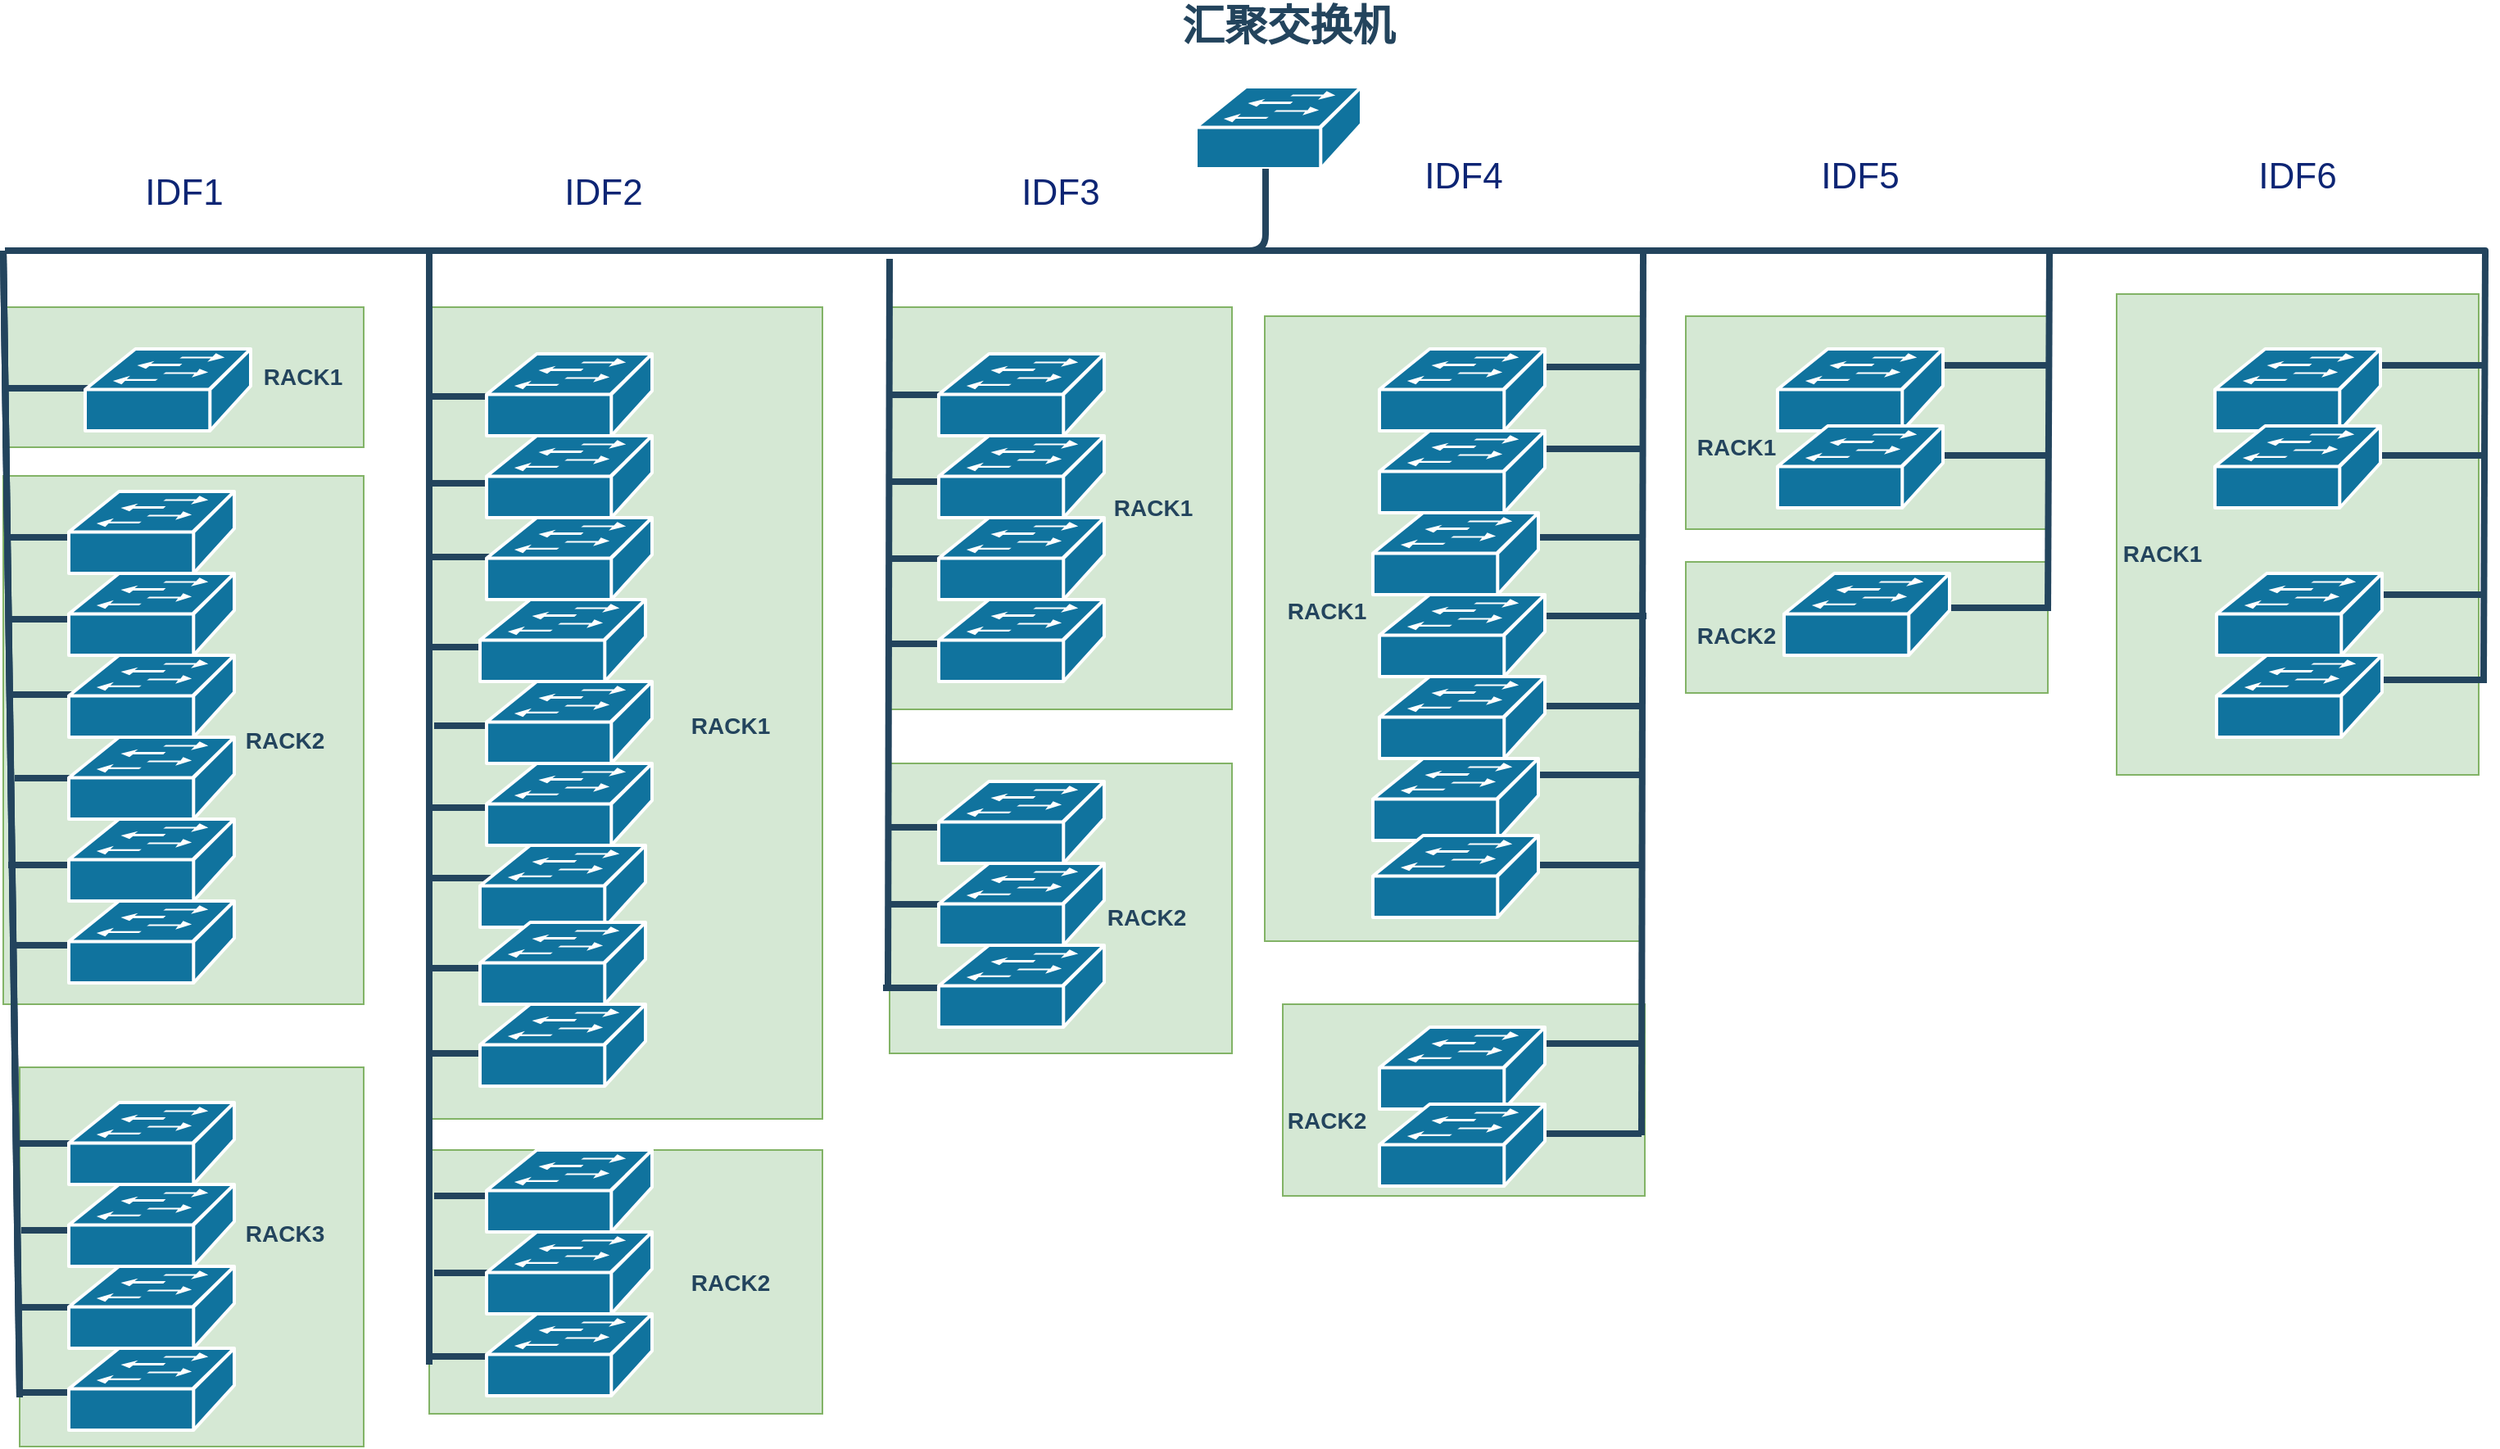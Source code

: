 <mxfile version="13.10.0" type="github">
  <diagram id="6a731a19-8d31-9384-78a2-239565b7b9f0" name="Page-1">
    <mxGraphModel dx="1038" dy="548" grid="1" gridSize="10" guides="1" tooltips="1" connect="1" arrows="1" fold="1" page="1" pageScale="1" pageWidth="827" pageHeight="1169" background="#ffffff" math="0" shadow="0">
      <root>
        <mxCell id="0" />
        <mxCell id="1" parent="0" />
        <mxCell id="M2FqS30lnjKGFiDD58Ys-2403" value="" style="text;html=1;strokeColor=#82b366;fillColor=#d5e8d4;align=center;verticalAlign=middle;whiteSpace=wrap;overflow=hidden;" parent="1" vertex="1">
          <mxGeometry x="1350" y="213.5" width="221" height="293.5" as="geometry" />
        </mxCell>
        <mxCell id="M2FqS30lnjKGFiDD58Ys-2402" value="" style="text;html=1;strokeColor=#82b366;fillColor=#d5e8d4;align=center;verticalAlign=middle;whiteSpace=wrap;overflow=hidden;" parent="1" vertex="1">
          <mxGeometry x="1087" y="377" width="221" height="80" as="geometry" />
        </mxCell>
        <mxCell id="M2FqS30lnjKGFiDD58Ys-2399" value="" style="text;html=1;strokeColor=#82b366;fillColor=#d5e8d4;align=center;verticalAlign=middle;whiteSpace=wrap;overflow=hidden;" parent="1" vertex="1">
          <mxGeometry x="1087" y="227" width="221" height="130" as="geometry" />
        </mxCell>
        <mxCell id="M2FqS30lnjKGFiDD58Ys-2398" value="" style="text;html=1;strokeColor=#82b366;fillColor=#d5e8d4;align=center;verticalAlign=middle;whiteSpace=wrap;overflow=hidden;" parent="1" vertex="1">
          <mxGeometry x="841" y="647" width="221" height="117" as="geometry" />
        </mxCell>
        <mxCell id="M2FqS30lnjKGFiDD58Ys-2394" value="" style="text;html=1;strokeColor=#82b366;fillColor=#d5e8d4;align=center;verticalAlign=middle;whiteSpace=wrap;overflow=hidden;" parent="1" vertex="1">
          <mxGeometry x="830" y="227" width="231" height="381.5" as="geometry" />
        </mxCell>
        <mxCell id="M2FqS30lnjKGFiDD58Ys-2393" value="" style="text;html=1;strokeColor=#82b366;fillColor=#d5e8d4;align=center;verticalAlign=middle;whiteSpace=wrap;overflow=hidden;" parent="1" vertex="1">
          <mxGeometry x="601" y="500" width="209" height="177" as="geometry" />
        </mxCell>
        <mxCell id="M2FqS30lnjKGFiDD58Ys-2392" value="" style="text;html=1;strokeColor=#82b366;fillColor=#d5e8d4;align=center;verticalAlign=middle;whiteSpace=wrap;overflow=hidden;" parent="1" vertex="1">
          <mxGeometry x="601" y="221.5" width="209" height="245.5" as="geometry" />
        </mxCell>
        <mxCell id="M2FqS30lnjKGFiDD58Ys-2391" value="" style="text;html=1;strokeColor=#82b366;fillColor=#d5e8d4;align=center;verticalAlign=middle;whiteSpace=wrap;overflow=hidden;" parent="1" vertex="1">
          <mxGeometry x="320" y="736" width="240" height="161" as="geometry" />
        </mxCell>
        <mxCell id="M2FqS30lnjKGFiDD58Ys-2390" value="" style="text;html=1;strokeColor=#82b366;fillColor=#d5e8d4;align=center;verticalAlign=middle;whiteSpace=wrap;overflow=hidden;" parent="1" vertex="1">
          <mxGeometry x="320" y="221.5" width="240" height="495.5" as="geometry" />
        </mxCell>
        <mxCell id="M2FqS30lnjKGFiDD58Ys-2387" value="" style="text;html=1;strokeColor=#82b366;fillColor=#d5e8d4;align=center;verticalAlign=middle;whiteSpace=wrap;overflow=hidden;" parent="1" vertex="1">
          <mxGeometry x="70" y="685.5" width="210" height="231.5" as="geometry" />
        </mxCell>
        <mxCell id="M2FqS30lnjKGFiDD58Ys-2386" value="" style="text;html=1;strokeColor=#82b366;fillColor=#d5e8d4;align=center;verticalAlign=middle;whiteSpace=wrap;overflow=hidden;" parent="1" vertex="1">
          <mxGeometry x="60" y="221.5" width="220" height="85.5" as="geometry" />
        </mxCell>
        <mxCell id="M2FqS30lnjKGFiDD58Ys-2381" value="" style="text;html=1;strokeColor=#82b366;fillColor=#d5e8d4;align=center;verticalAlign=middle;whiteSpace=wrap;overflow=hidden;" parent="1" vertex="1">
          <mxGeometry x="60" y="324.5" width="220" height="322.5" as="geometry" />
        </mxCell>
        <mxCell id="2107" value="" style="shape=mxgraph.cisco.switches.workgroup_switch;html=1;dashed=0;fillColor=#10739E;strokeColor=#ffffff;strokeWidth=2;verticalLabelPosition=bottom;verticalAlign=top;fontFamily=Helvetica;fontSize=36;fontColor=#FFB366" parent="1" vertex="1">
          <mxGeometry x="788" y="87" width="101" height="50" as="geometry" />
        </mxCell>
        <mxCell id="2163" value="" style="edgeStyle=elbowEdgeStyle;elbow=horizontal;endArrow=none;html=1;strokeColor=#23445D;endFill=0;strokeWidth=4;rounded=1" parent="1" source="2107" edge="1">
          <mxGeometry width="100" height="100" relative="1" as="geometry">
            <mxPoint x="585.5" y="220" as="sourcePoint" />
            <mxPoint x="61" y="187" as="targetPoint" />
            <Array as="points">
              <mxPoint x="830.5" y="187" />
              <mxPoint x="480.5" y="112" />
            </Array>
          </mxGeometry>
        </mxCell>
        <mxCell id="2188" style="rounded=1;html=1;strokeColor=#23445D;endArrow=none;endFill=0;strokeWidth=4" parent="1" edge="1">
          <mxGeometry relative="1" as="geometry">
            <mxPoint x="70" y="887" as="sourcePoint" />
            <mxPoint x="60" y="187" as="targetPoint" />
          </mxGeometry>
        </mxCell>
        <mxCell id="2227" value="&lt;font color=&quot;#23445d&quot; style=&quot;font-size: 26px&quot;&gt;汇聚交换机&lt;/font&gt;" style="rounded=1;whiteSpace=wrap;html=1;strokeColor=none;fillColor=none;fontSize=14;fontColor=#742B21;align=center;fontStyle=1" parent="1" vertex="1">
          <mxGeometry x="773" y="40" width="143" height="19" as="geometry" />
        </mxCell>
        <mxCell id="2230" value="RACK1" style="rounded=1;whiteSpace=wrap;html=1;strokeColor=none;fillColor=none;fontSize=14;fontColor=#23445D;align=center;fontStyle=1" parent="1" vertex="1">
          <mxGeometry x="195" y="254.75" width="96" height="19" as="geometry" />
        </mxCell>
        <mxCell id="2257" style="edgeStyle=orthogonalEdgeStyle;curved=1;rounded=0;jumpStyle=none;html=1;exitX=0.75;exitY=0;entryX=0.75;entryY=0;shadow=0;labelBackgroundColor=#ffffff;startArrow=none;startFill=0;endArrow=none;endFill=0;endSize=10;jettySize=auto;orthogonalLoop=1;strokeColor=#23445D;strokeWidth=2;fillColor=#F08705;fontFamily=Helvetica;fontSize=25;fontColor=#23445D;align=left;" parent="1" edge="1">
          <mxGeometry relative="1" as="geometry">
            <mxPoint x="960.25" y="351" as="sourcePoint" />
            <mxPoint x="960.25" y="351" as="targetPoint" />
          </mxGeometry>
        </mxCell>
        <mxCell id="M2FqS30lnjKGFiDD58Ys-2263" value="" style="edgeStyle=elbowEdgeStyle;elbow=horizontal;endArrow=none;html=1;strokeColor=#23445D;endFill=0;strokeWidth=4;rounded=1" parent="1" edge="1">
          <mxGeometry width="100" height="100" relative="1" as="geometry">
            <mxPoint x="1250.5" y="187" as="sourcePoint" />
            <mxPoint x="820.5" y="187" as="targetPoint" />
            <Array as="points">
              <mxPoint x="1580" y="187" />
              <mxPoint x="910.5" y="112" />
            </Array>
          </mxGeometry>
        </mxCell>
        <mxCell id="M2FqS30lnjKGFiDD58Ys-2264" style="rounded=1;html=1;strokeColor=#23445D;endArrow=none;endFill=0;strokeWidth=4" parent="1" edge="1">
          <mxGeometry relative="1" as="geometry">
            <mxPoint x="320" y="867" as="sourcePoint" />
            <mxPoint x="320" y="187" as="targetPoint" />
          </mxGeometry>
        </mxCell>
        <mxCell id="M2FqS30lnjKGFiDD58Ys-2265" style="rounded=1;html=1;strokeColor=#23445D;endArrow=none;endFill=0;strokeWidth=4" parent="1" edge="1">
          <mxGeometry relative="1" as="geometry">
            <mxPoint x="600" y="637" as="sourcePoint" />
            <mxPoint x="601" y="192" as="targetPoint" />
          </mxGeometry>
        </mxCell>
        <mxCell id="M2FqS30lnjKGFiDD58Ys-2266" style="rounded=1;html=1;strokeColor=#23445D;endArrow=none;endFill=0;strokeWidth=4" parent="1" edge="1">
          <mxGeometry relative="1" as="geometry">
            <mxPoint x="1574" y="447" as="sourcePoint" />
            <mxPoint x="1575" y="187" as="targetPoint" />
          </mxGeometry>
        </mxCell>
        <mxCell id="M2FqS30lnjKGFiDD58Ys-2267" style="rounded=1;html=1;strokeColor=#23445D;endArrow=none;endFill=0;strokeWidth=4" parent="1" edge="1">
          <mxGeometry relative="1" as="geometry">
            <mxPoint x="1308" y="407" as="sourcePoint" />
            <mxPoint x="1309" y="187" as="targetPoint" />
          </mxGeometry>
        </mxCell>
        <mxCell id="M2FqS30lnjKGFiDD58Ys-2268" style="rounded=1;html=1;strokeColor=#23445D;endArrow=none;endFill=0;strokeWidth=4" parent="1" edge="1">
          <mxGeometry relative="1" as="geometry">
            <mxPoint x="1060" y="727" as="sourcePoint" />
            <mxPoint x="1061" y="187" as="targetPoint" />
          </mxGeometry>
        </mxCell>
        <mxCell id="M2FqS30lnjKGFiDD58Ys-2280" style="rounded=1;html=1;strokeColor=#23445D;endArrow=none;endFill=0;strokeWidth=4" parent="1" edge="1">
          <mxGeometry relative="1" as="geometry">
            <mxPoint x="60" y="271" as="sourcePoint" />
            <mxPoint x="129" y="271" as="targetPoint" />
          </mxGeometry>
        </mxCell>
        <mxCell id="M2FqS30lnjKGFiDD58Ys-2283" style="rounded=1;html=1;strokeColor=#23445D;endArrow=none;endFill=0;strokeWidth=4" parent="1" edge="1">
          <mxGeometry relative="1" as="geometry">
            <mxPoint x="64" y="362" as="sourcePoint" />
            <mxPoint x="133" y="362" as="targetPoint" />
          </mxGeometry>
        </mxCell>
        <mxCell id="M2FqS30lnjKGFiDD58Ys-2270" value="" style="shape=mxgraph.cisco.switches.workgroup_switch;html=1;dashed=0;fillColor=#10739E;strokeColor=#ffffff;strokeWidth=2;verticalLabelPosition=bottom;verticalAlign=top;fontFamily=Helvetica;fontSize=36;fontColor=#FFB366" parent="1" vertex="1">
          <mxGeometry x="100" y="334" width="101" height="50" as="geometry" />
        </mxCell>
        <mxCell id="2115" value="" style="shape=mxgraph.cisco.switches.workgroup_switch;html=1;dashed=0;fillColor=#10739E;strokeColor=#ffffff;strokeWidth=2;verticalLabelPosition=bottom;verticalAlign=top;fontFamily=Helvetica;fontSize=36;fontColor=#FFB366" parent="1" vertex="1">
          <mxGeometry x="110" y="247" width="101" height="50" as="geometry" />
        </mxCell>
        <mxCell id="M2FqS30lnjKGFiDD58Ys-2284" style="rounded=1;html=1;strokeColor=#23445D;endArrow=none;endFill=0;strokeWidth=4" parent="1" edge="1">
          <mxGeometry relative="1" as="geometry">
            <mxPoint x="63" y="412" as="sourcePoint" />
            <mxPoint x="132" y="412" as="targetPoint" />
          </mxGeometry>
        </mxCell>
        <mxCell id="M2FqS30lnjKGFiDD58Ys-2285" style="rounded=1;html=1;strokeColor=#23445D;endArrow=none;endFill=0;strokeWidth=4" parent="1" edge="1">
          <mxGeometry relative="1" as="geometry">
            <mxPoint x="66" y="458" as="sourcePoint" />
            <mxPoint x="135" y="458" as="targetPoint" />
          </mxGeometry>
        </mxCell>
        <mxCell id="M2FqS30lnjKGFiDD58Ys-2286" style="rounded=1;html=1;strokeColor=#23445D;endArrow=none;endFill=0;strokeWidth=4" parent="1" edge="1">
          <mxGeometry relative="1" as="geometry">
            <mxPoint x="67" y="509" as="sourcePoint" />
            <mxPoint x="136" y="509" as="targetPoint" />
          </mxGeometry>
        </mxCell>
        <mxCell id="M2FqS30lnjKGFiDD58Ys-2287" style="rounded=1;html=1;strokeColor=#23445D;endArrow=none;endFill=0;strokeWidth=4" parent="1" edge="1">
          <mxGeometry relative="1" as="geometry">
            <mxPoint x="63" y="562" as="sourcePoint" />
            <mxPoint x="132" y="562" as="targetPoint" />
          </mxGeometry>
        </mxCell>
        <mxCell id="M2FqS30lnjKGFiDD58Ys-2288" style="rounded=1;html=1;strokeColor=#23445D;endArrow=none;endFill=0;strokeWidth=4" parent="1" edge="1">
          <mxGeometry relative="1" as="geometry">
            <mxPoint x="65" y="611" as="sourcePoint" />
            <mxPoint x="134" y="611" as="targetPoint" />
          </mxGeometry>
        </mxCell>
        <mxCell id="M2FqS30lnjKGFiDD58Ys-2289" style="rounded=1;html=1;strokeColor=#23445D;endArrow=none;endFill=0;strokeWidth=4" parent="1" edge="1">
          <mxGeometry relative="1" as="geometry">
            <mxPoint x="70" y="732" as="sourcePoint" />
            <mxPoint x="139" y="732" as="targetPoint" />
          </mxGeometry>
        </mxCell>
        <mxCell id="M2FqS30lnjKGFiDD58Ys-2290" style="rounded=1;html=1;strokeColor=#23445D;endArrow=none;endFill=0;strokeWidth=4" parent="1" edge="1">
          <mxGeometry relative="1" as="geometry">
            <mxPoint x="71" y="785" as="sourcePoint" />
            <mxPoint x="140" y="785" as="targetPoint" />
          </mxGeometry>
        </mxCell>
        <mxCell id="M2FqS30lnjKGFiDD58Ys-2291" style="rounded=1;html=1;strokeColor=#23445D;endArrow=none;endFill=0;strokeWidth=4" parent="1" edge="1">
          <mxGeometry relative="1" as="geometry">
            <mxPoint x="69" y="832" as="sourcePoint" />
            <mxPoint x="138" y="832" as="targetPoint" />
          </mxGeometry>
        </mxCell>
        <mxCell id="M2FqS30lnjKGFiDD58Ys-2292" style="rounded=1;html=1;strokeColor=#23445D;endArrow=none;endFill=0;strokeWidth=4" parent="1" edge="1">
          <mxGeometry relative="1" as="geometry">
            <mxPoint x="71" y="884" as="sourcePoint" />
            <mxPoint x="140" y="884" as="targetPoint" />
          </mxGeometry>
        </mxCell>
        <mxCell id="M2FqS30lnjKGFiDD58Ys-2275" value="" style="shape=mxgraph.cisco.switches.workgroup_switch;html=1;dashed=0;fillColor=#10739E;strokeColor=#ffffff;strokeWidth=2;verticalLabelPosition=bottom;verticalAlign=top;fontFamily=Helvetica;fontSize=36;fontColor=#FFB366" parent="1" vertex="1">
          <mxGeometry x="100" y="707" width="101" height="50" as="geometry" />
        </mxCell>
        <mxCell id="M2FqS30lnjKGFiDD58Ys-2276" value="" style="shape=mxgraph.cisco.switches.workgroup_switch;html=1;dashed=0;fillColor=#10739E;strokeColor=#ffffff;strokeWidth=2;verticalLabelPosition=bottom;verticalAlign=top;fontFamily=Helvetica;fontSize=36;fontColor=#FFB366" parent="1" vertex="1">
          <mxGeometry x="100" y="757" width="101" height="50" as="geometry" />
        </mxCell>
        <mxCell id="M2FqS30lnjKGFiDD58Ys-2277" value="" style="shape=mxgraph.cisco.switches.workgroup_switch;html=1;dashed=0;fillColor=#10739E;strokeColor=#ffffff;strokeWidth=2;verticalLabelPosition=bottom;verticalAlign=top;fontFamily=Helvetica;fontSize=36;fontColor=#FFB366" parent="1" vertex="1">
          <mxGeometry x="100" y="807" width="101" height="50" as="geometry" />
        </mxCell>
        <mxCell id="M2FqS30lnjKGFiDD58Ys-2278" value="" style="shape=mxgraph.cisco.switches.workgroup_switch;html=1;dashed=0;fillColor=#10739E;strokeColor=#ffffff;strokeWidth=2;verticalLabelPosition=bottom;verticalAlign=top;fontFamily=Helvetica;fontSize=36;fontColor=#FFB366" parent="1" vertex="1">
          <mxGeometry x="100" y="857" width="101" height="50" as="geometry" />
        </mxCell>
        <mxCell id="M2FqS30lnjKGFiDD58Ys-2274" value="" style="shape=mxgraph.cisco.switches.workgroup_switch;html=1;dashed=0;fillColor=#10739E;strokeColor=#ffffff;strokeWidth=2;verticalLabelPosition=bottom;verticalAlign=top;fontFamily=Helvetica;fontSize=36;fontColor=#FFB366" parent="1" vertex="1">
          <mxGeometry x="100" y="584" width="101" height="50" as="geometry" />
        </mxCell>
        <mxCell id="M2FqS30lnjKGFiDD58Ys-2273" value="" style="shape=mxgraph.cisco.switches.workgroup_switch;html=1;dashed=0;fillColor=#10739E;strokeColor=#ffffff;strokeWidth=2;verticalLabelPosition=bottom;verticalAlign=top;fontFamily=Helvetica;fontSize=36;fontColor=#FFB366" parent="1" vertex="1">
          <mxGeometry x="100" y="534" width="101" height="50" as="geometry" />
        </mxCell>
        <mxCell id="2114" value="" style="shape=mxgraph.cisco.switches.workgroup_switch;html=1;dashed=0;fillColor=#10739E;strokeColor=#ffffff;strokeWidth=2;verticalLabelPosition=bottom;verticalAlign=top;fontFamily=Helvetica;fontSize=36;fontColor=#FFB366" parent="1" vertex="1">
          <mxGeometry x="100" y="484" width="101" height="50" as="geometry" />
        </mxCell>
        <mxCell id="2116" value="" style="shape=mxgraph.cisco.switches.workgroup_switch;html=1;dashed=0;fillColor=#10739E;strokeColor=#ffffff;strokeWidth=2;verticalLabelPosition=bottom;verticalAlign=top;fontFamily=Helvetica;fontSize=36;fontColor=#FFB366" parent="1" vertex="1">
          <mxGeometry x="100" y="434" width="101" height="50" as="geometry" />
        </mxCell>
        <mxCell id="M2FqS30lnjKGFiDD58Ys-2271" value="" style="shape=mxgraph.cisco.switches.workgroup_switch;html=1;dashed=0;fillColor=#10739E;strokeColor=#ffffff;strokeWidth=2;verticalLabelPosition=bottom;verticalAlign=top;fontFamily=Helvetica;fontSize=36;fontColor=#FFB366" parent="1" vertex="1">
          <mxGeometry x="100" y="384" width="101" height="50" as="geometry" />
        </mxCell>
        <mxCell id="M2FqS30lnjKGFiDD58Ys-2300" style="rounded=1;html=1;strokeColor=#23445D;endArrow=none;endFill=0;strokeWidth=4" parent="1" edge="1">
          <mxGeometry relative="1" as="geometry">
            <mxPoint x="321" y="374" as="sourcePoint" />
            <mxPoint x="390" y="374" as="targetPoint" />
          </mxGeometry>
        </mxCell>
        <mxCell id="M2FqS30lnjKGFiDD58Ys-2301" style="rounded=1;html=1;strokeColor=#23445D;endArrow=none;endFill=0;strokeWidth=4" parent="1" edge="1">
          <mxGeometry relative="1" as="geometry">
            <mxPoint x="321" y="429" as="sourcePoint" />
            <mxPoint x="390" y="429" as="targetPoint" />
          </mxGeometry>
        </mxCell>
        <mxCell id="M2FqS30lnjKGFiDD58Ys-2302" style="rounded=1;html=1;strokeColor=#23445D;endArrow=none;endFill=0;strokeWidth=4" parent="1" edge="1">
          <mxGeometry relative="1" as="geometry">
            <mxPoint x="320" y="527" as="sourcePoint" />
            <mxPoint x="389" y="527" as="targetPoint" />
          </mxGeometry>
        </mxCell>
        <mxCell id="M2FqS30lnjKGFiDD58Ys-2303" value="" style="shape=mxgraph.cisco.switches.workgroup_switch;html=1;dashed=0;fillColor=#10739E;strokeColor=#ffffff;strokeWidth=2;verticalLabelPosition=bottom;verticalAlign=top;fontFamily=Helvetica;fontSize=36;fontColor=#FFB366" parent="1" vertex="1">
          <mxGeometry x="355" y="500" width="101" height="50" as="geometry" />
        </mxCell>
        <mxCell id="M2FqS30lnjKGFiDD58Ys-2310" style="rounded=1;html=1;strokeColor=#23445D;endArrow=none;endFill=0;strokeWidth=4" parent="1" edge="1">
          <mxGeometry relative="1" as="geometry">
            <mxPoint x="322" y="329" as="sourcePoint" />
            <mxPoint x="391" y="329" as="targetPoint" />
          </mxGeometry>
        </mxCell>
        <mxCell id="M2FqS30lnjKGFiDD58Ys-2311" style="rounded=1;html=1;strokeColor=#23445D;endArrow=none;endFill=0;strokeWidth=4" parent="1" edge="1">
          <mxGeometry relative="1" as="geometry">
            <mxPoint x="320" y="276" as="sourcePoint" />
            <mxPoint x="389" y="276" as="targetPoint" />
          </mxGeometry>
        </mxCell>
        <mxCell id="M2FqS30lnjKGFiDD58Ys-2312" style="rounded=1;html=1;strokeColor=#23445D;endArrow=none;endFill=0;strokeWidth=4" parent="1" edge="1">
          <mxGeometry relative="1" as="geometry">
            <mxPoint x="323" y="477" as="sourcePoint" />
            <mxPoint x="392" y="477" as="targetPoint" />
          </mxGeometry>
        </mxCell>
        <mxCell id="M2FqS30lnjKGFiDD58Ys-2313" style="rounded=1;html=1;strokeColor=#23445D;endArrow=none;endFill=0;strokeWidth=4" parent="1" edge="1">
          <mxGeometry relative="1" as="geometry">
            <mxPoint x="319" y="570" as="sourcePoint" />
            <mxPoint x="388" y="570" as="targetPoint" />
          </mxGeometry>
        </mxCell>
        <mxCell id="M2FqS30lnjKGFiDD58Ys-2317" style="rounded=1;html=1;strokeColor=#23445D;endArrow=none;endFill=0;strokeWidth=4" parent="1" edge="1">
          <mxGeometry relative="1" as="geometry">
            <mxPoint x="322" y="625" as="sourcePoint" />
            <mxPoint x="391" y="625" as="targetPoint" />
          </mxGeometry>
        </mxCell>
        <mxCell id="M2FqS30lnjKGFiDD58Ys-2318" style="rounded=1;html=1;strokeColor=#23445D;endArrow=none;endFill=0;strokeWidth=4" parent="1" edge="1">
          <mxGeometry relative="1" as="geometry">
            <mxPoint x="322" y="677" as="sourcePoint" />
            <mxPoint x="391" y="677" as="targetPoint" />
          </mxGeometry>
        </mxCell>
        <mxCell id="M2FqS30lnjKGFiDD58Ys-2316" value="" style="shape=mxgraph.cisco.switches.workgroup_switch;html=1;dashed=0;fillColor=#10739E;strokeColor=#ffffff;strokeWidth=2;verticalLabelPosition=bottom;verticalAlign=top;fontFamily=Helvetica;fontSize=36;fontColor=#FFB366" parent="1" vertex="1">
          <mxGeometry x="351" y="647" width="101" height="50" as="geometry" />
        </mxCell>
        <mxCell id="M2FqS30lnjKGFiDD58Ys-2314" value="" style="shape=mxgraph.cisco.switches.workgroup_switch;html=1;dashed=0;fillColor=#10739E;strokeColor=#ffffff;strokeWidth=2;verticalLabelPosition=bottom;verticalAlign=top;fontFamily=Helvetica;fontSize=36;fontColor=#FFB366" parent="1" vertex="1">
          <mxGeometry x="351" y="550" width="101" height="50" as="geometry" />
        </mxCell>
        <mxCell id="M2FqS30lnjKGFiDD58Ys-2315" value="" style="shape=mxgraph.cisco.switches.workgroup_switch;html=1;dashed=0;fillColor=#10739E;strokeColor=#ffffff;strokeWidth=2;verticalLabelPosition=bottom;verticalAlign=top;fontFamily=Helvetica;fontSize=36;fontColor=#FFB366;fontStyle=1" parent="1" vertex="1">
          <mxGeometry x="351" y="597" width="101" height="50" as="geometry" />
        </mxCell>
        <mxCell id="M2FqS30lnjKGFiDD58Ys-2304" value="" style="shape=mxgraph.cisco.switches.workgroup_switch;html=1;dashed=0;fillColor=#10739E;strokeColor=#ffffff;strokeWidth=2;verticalLabelPosition=bottom;verticalAlign=top;fontFamily=Helvetica;fontSize=36;fontColor=#FFB366" parent="1" vertex="1">
          <mxGeometry x="355" y="450" width="101" height="50" as="geometry" />
        </mxCell>
        <mxCell id="M2FqS30lnjKGFiDD58Ys-2305" value="" style="shape=mxgraph.cisco.switches.workgroup_switch;html=1;dashed=0;fillColor=#10739E;strokeColor=#ffffff;strokeWidth=2;verticalLabelPosition=bottom;verticalAlign=top;fontFamily=Helvetica;fontSize=36;fontColor=#FFB366" parent="1" vertex="1">
          <mxGeometry x="351" y="400" width="101" height="50" as="geometry" />
        </mxCell>
        <mxCell id="M2FqS30lnjKGFiDD58Ys-2307" value="" style="shape=mxgraph.cisco.switches.workgroup_switch;html=1;dashed=0;fillColor=#10739E;strokeColor=#ffffff;strokeWidth=2;verticalLabelPosition=bottom;verticalAlign=top;fontFamily=Helvetica;fontSize=36;fontColor=#FFB366" parent="1" vertex="1">
          <mxGeometry x="355" y="300" width="101" height="50" as="geometry" />
        </mxCell>
        <mxCell id="M2FqS30lnjKGFiDD58Ys-2306" value="" style="shape=mxgraph.cisco.switches.workgroup_switch;html=1;dashed=0;fillColor=#10739E;strokeColor=#ffffff;strokeWidth=2;verticalLabelPosition=bottom;verticalAlign=top;fontFamily=Helvetica;fontSize=36;fontColor=#FFB366" parent="1" vertex="1">
          <mxGeometry x="355" y="350" width="101" height="50" as="geometry" />
        </mxCell>
        <mxCell id="M2FqS30lnjKGFiDD58Ys-2299" value="" style="shape=mxgraph.cisco.switches.workgroup_switch;html=1;dashed=0;fillColor=#10739E;strokeColor=#ffffff;strokeWidth=2;verticalLabelPosition=bottom;verticalAlign=top;fontFamily=Helvetica;fontSize=36;fontColor=#FFB366" parent="1" vertex="1">
          <mxGeometry x="355" y="250" width="101" height="50" as="geometry" />
        </mxCell>
        <mxCell id="M2FqS30lnjKGFiDD58Ys-2319" style="rounded=1;html=1;strokeColor=#23445D;endArrow=none;endFill=0;strokeWidth=4" parent="1" edge="1">
          <mxGeometry relative="1" as="geometry">
            <mxPoint x="323" y="764" as="sourcePoint" />
            <mxPoint x="392" y="764" as="targetPoint" />
          </mxGeometry>
        </mxCell>
        <mxCell id="M2FqS30lnjKGFiDD58Ys-2320" style="rounded=1;html=1;strokeColor=#23445D;endArrow=none;endFill=0;strokeWidth=4" parent="1" edge="1">
          <mxGeometry relative="1" as="geometry">
            <mxPoint x="323" y="811" as="sourcePoint" />
            <mxPoint x="392" y="811" as="targetPoint" />
          </mxGeometry>
        </mxCell>
        <mxCell id="M2FqS30lnjKGFiDD58Ys-2321" style="rounded=1;html=1;strokeColor=#23445D;endArrow=none;endFill=0;strokeWidth=4" parent="1" edge="1">
          <mxGeometry relative="1" as="geometry">
            <mxPoint x="321" y="862" as="sourcePoint" />
            <mxPoint x="390" y="862" as="targetPoint" />
          </mxGeometry>
        </mxCell>
        <mxCell id="M2FqS30lnjKGFiDD58Ys-2322" value="" style="shape=mxgraph.cisco.switches.workgroup_switch;html=1;dashed=0;fillColor=#10739E;strokeColor=#ffffff;strokeWidth=2;verticalLabelPosition=bottom;verticalAlign=top;fontFamily=Helvetica;fontSize=36;fontColor=#FFB366" parent="1" vertex="1">
          <mxGeometry x="355" y="736" width="101" height="50" as="geometry" />
        </mxCell>
        <mxCell id="M2FqS30lnjKGFiDD58Ys-2323" value="" style="shape=mxgraph.cisco.switches.workgroup_switch;html=1;dashed=0;fillColor=#10739E;strokeColor=#ffffff;strokeWidth=2;verticalLabelPosition=bottom;verticalAlign=top;fontFamily=Helvetica;fontSize=36;fontColor=#FFB366" parent="1" vertex="1">
          <mxGeometry x="355" y="786" width="101" height="50" as="geometry" />
        </mxCell>
        <mxCell id="M2FqS30lnjKGFiDD58Ys-2324" value="" style="shape=mxgraph.cisco.switches.workgroup_switch;html=1;dashed=0;fillColor=#10739E;strokeColor=#ffffff;strokeWidth=2;verticalLabelPosition=bottom;verticalAlign=top;fontFamily=Helvetica;fontSize=36;fontColor=#FFB366" parent="1" vertex="1">
          <mxGeometry x="355" y="836" width="101" height="50" as="geometry" />
        </mxCell>
        <mxCell id="M2FqS30lnjKGFiDD58Ys-2325" style="rounded=1;html=1;strokeColor=#23445D;endArrow=none;endFill=0;strokeWidth=4" parent="1" edge="1">
          <mxGeometry relative="1" as="geometry">
            <mxPoint x="601" y="275" as="sourcePoint" />
            <mxPoint x="670" y="275" as="targetPoint" />
          </mxGeometry>
        </mxCell>
        <mxCell id="M2FqS30lnjKGFiDD58Ys-2326" style="rounded=1;html=1;strokeColor=#23445D;endArrow=none;endFill=0;strokeWidth=4" parent="1" edge="1">
          <mxGeometry relative="1" as="geometry">
            <mxPoint x="602" y="328" as="sourcePoint" />
            <mxPoint x="671" y="328" as="targetPoint" />
          </mxGeometry>
        </mxCell>
        <mxCell id="M2FqS30lnjKGFiDD58Ys-2327" style="rounded=1;html=1;strokeColor=#23445D;endArrow=none;endFill=0;strokeWidth=4" parent="1" edge="1">
          <mxGeometry relative="1" as="geometry">
            <mxPoint x="600" y="375" as="sourcePoint" />
            <mxPoint x="669" y="375" as="targetPoint" />
          </mxGeometry>
        </mxCell>
        <mxCell id="M2FqS30lnjKGFiDD58Ys-2328" style="rounded=1;html=1;strokeColor=#23445D;endArrow=none;endFill=0;strokeWidth=4" parent="1" edge="1">
          <mxGeometry relative="1" as="geometry">
            <mxPoint x="602" y="427" as="sourcePoint" />
            <mxPoint x="671" y="427" as="targetPoint" />
          </mxGeometry>
        </mxCell>
        <mxCell id="M2FqS30lnjKGFiDD58Ys-2329" value="" style="shape=mxgraph.cisco.switches.workgroup_switch;html=1;dashed=0;fillColor=#10739E;strokeColor=#ffffff;strokeWidth=2;verticalLabelPosition=bottom;verticalAlign=top;fontFamily=Helvetica;fontSize=36;fontColor=#FFB366" parent="1" vertex="1">
          <mxGeometry x="631" y="250" width="101" height="50" as="geometry" />
        </mxCell>
        <mxCell id="M2FqS30lnjKGFiDD58Ys-2330" value="" style="shape=mxgraph.cisco.switches.workgroup_switch;html=1;dashed=0;fillColor=#10739E;strokeColor=#ffffff;strokeWidth=2;verticalLabelPosition=bottom;verticalAlign=top;fontFamily=Helvetica;fontSize=36;fontColor=#FFB366" parent="1" vertex="1">
          <mxGeometry x="631" y="300" width="101" height="50" as="geometry" />
        </mxCell>
        <mxCell id="M2FqS30lnjKGFiDD58Ys-2331" value="" style="shape=mxgraph.cisco.switches.workgroup_switch;html=1;dashed=0;fillColor=#10739E;strokeColor=#ffffff;strokeWidth=2;verticalLabelPosition=bottom;verticalAlign=top;fontFamily=Helvetica;fontSize=36;fontColor=#FFB366" parent="1" vertex="1">
          <mxGeometry x="631" y="350" width="101" height="50" as="geometry" />
        </mxCell>
        <mxCell id="M2FqS30lnjKGFiDD58Ys-2332" value="" style="shape=mxgraph.cisco.switches.workgroup_switch;html=1;dashed=0;fillColor=#10739E;strokeColor=#ffffff;strokeWidth=2;verticalLabelPosition=bottom;verticalAlign=top;fontFamily=Helvetica;fontSize=36;fontColor=#FFB366" parent="1" vertex="1">
          <mxGeometry x="631" y="400" width="101" height="50" as="geometry" />
        </mxCell>
        <mxCell id="M2FqS30lnjKGFiDD58Ys-2333" style="rounded=1;html=1;strokeColor=#23445D;endArrow=none;endFill=0;strokeWidth=4" parent="1" edge="1">
          <mxGeometry relative="1" as="geometry">
            <mxPoint x="599" y="539" as="sourcePoint" />
            <mxPoint x="668" y="539" as="targetPoint" />
          </mxGeometry>
        </mxCell>
        <mxCell id="M2FqS30lnjKGFiDD58Ys-2334" style="rounded=1;html=1;strokeColor=#23445D;endArrow=none;endFill=0;strokeWidth=4" parent="1" edge="1">
          <mxGeometry relative="1" as="geometry">
            <mxPoint x="599" y="586" as="sourcePoint" />
            <mxPoint x="668" y="586" as="targetPoint" />
          </mxGeometry>
        </mxCell>
        <mxCell id="M2FqS30lnjKGFiDD58Ys-2335" style="rounded=1;html=1;strokeColor=#23445D;endArrow=none;endFill=0;strokeWidth=4" parent="1" edge="1">
          <mxGeometry relative="1" as="geometry">
            <mxPoint x="597" y="637" as="sourcePoint" />
            <mxPoint x="666" y="637" as="targetPoint" />
          </mxGeometry>
        </mxCell>
        <mxCell id="M2FqS30lnjKGFiDD58Ys-2336" value="" style="shape=mxgraph.cisco.switches.workgroup_switch;html=1;dashed=0;fillColor=#10739E;strokeColor=#ffffff;strokeWidth=2;verticalLabelPosition=bottom;verticalAlign=top;fontFamily=Helvetica;fontSize=36;fontColor=#FFB366" parent="1" vertex="1">
          <mxGeometry x="631" y="511" width="101" height="50" as="geometry" />
        </mxCell>
        <mxCell id="M2FqS30lnjKGFiDD58Ys-2337" value="" style="shape=mxgraph.cisco.switches.workgroup_switch;html=1;dashed=0;fillColor=#10739E;strokeColor=#ffffff;strokeWidth=2;verticalLabelPosition=bottom;verticalAlign=top;fontFamily=Helvetica;fontSize=36;fontColor=#FFB366" parent="1" vertex="1">
          <mxGeometry x="631" y="561" width="101" height="50" as="geometry" />
        </mxCell>
        <mxCell id="M2FqS30lnjKGFiDD58Ys-2338" value="" style="shape=mxgraph.cisco.switches.workgroup_switch;html=1;dashed=0;fillColor=#10739E;strokeColor=#ffffff;strokeWidth=2;verticalLabelPosition=bottom;verticalAlign=top;fontFamily=Helvetica;fontSize=36;fontColor=#FFB366" parent="1" vertex="1">
          <mxGeometry x="631" y="611" width="101" height="50" as="geometry" />
        </mxCell>
        <mxCell id="M2FqS30lnjKGFiDD58Ys-2339" style="rounded=1;html=1;strokeColor=#23445D;endArrow=none;endFill=0;strokeWidth=4" parent="1" edge="1">
          <mxGeometry relative="1" as="geometry">
            <mxPoint x="992" y="308" as="sourcePoint" />
            <mxPoint x="1061" y="308" as="targetPoint" />
          </mxGeometry>
        </mxCell>
        <mxCell id="M2FqS30lnjKGFiDD58Ys-2340" style="rounded=1;html=1;strokeColor=#23445D;endArrow=none;endFill=0;strokeWidth=4" parent="1" edge="1">
          <mxGeometry relative="1" as="geometry">
            <mxPoint x="992" y="362" as="sourcePoint" />
            <mxPoint x="1061" y="362" as="targetPoint" />
          </mxGeometry>
        </mxCell>
        <mxCell id="M2FqS30lnjKGFiDD58Ys-2341" style="rounded=1;html=1;strokeColor=#23445D;endArrow=none;endFill=0;strokeWidth=4" parent="1" edge="1">
          <mxGeometry relative="1" as="geometry">
            <mxPoint x="991" y="465" as="sourcePoint" />
            <mxPoint x="1060" y="465" as="targetPoint" />
          </mxGeometry>
        </mxCell>
        <mxCell id="M2FqS30lnjKGFiDD58Ys-2342" value="" style="shape=mxgraph.cisco.switches.workgroup_switch;html=1;dashed=0;fillColor=#10739E;strokeColor=#ffffff;strokeWidth=2;verticalLabelPosition=bottom;verticalAlign=top;fontFamily=Helvetica;fontSize=36;fontColor=#FFB366" parent="1" vertex="1">
          <mxGeometry x="900" y="447" width="101" height="50" as="geometry" />
        </mxCell>
        <mxCell id="M2FqS30lnjKGFiDD58Ys-2343" style="rounded=1;html=1;strokeColor=#23445D;endArrow=none;endFill=0;strokeWidth=4" parent="1" edge="1">
          <mxGeometry relative="1" as="geometry">
            <mxPoint x="993" y="258" as="sourcePoint" />
            <mxPoint x="1062" y="258" as="targetPoint" />
          </mxGeometry>
        </mxCell>
        <mxCell id="M2FqS30lnjKGFiDD58Ys-2344" style="rounded=1;html=1;strokeColor=#23445D;endArrow=none;endFill=0;strokeWidth=4" parent="1" edge="1">
          <mxGeometry relative="1" as="geometry">
            <mxPoint x="994" y="410" as="sourcePoint" />
            <mxPoint x="1063" y="410" as="targetPoint" />
          </mxGeometry>
        </mxCell>
        <mxCell id="M2FqS30lnjKGFiDD58Ys-2345" style="rounded=1;html=1;strokeColor=#23445D;endArrow=none;endFill=0;strokeWidth=4" parent="1" edge="1">
          <mxGeometry relative="1" as="geometry">
            <mxPoint x="991" y="507" as="sourcePoint" />
            <mxPoint x="1060" y="507" as="targetPoint" />
          </mxGeometry>
        </mxCell>
        <mxCell id="M2FqS30lnjKGFiDD58Ys-2346" style="rounded=1;html=1;strokeColor=#23445D;endArrow=none;endFill=0;strokeWidth=4" parent="1" edge="1">
          <mxGeometry relative="1" as="geometry">
            <mxPoint x="993" y="562" as="sourcePoint" />
            <mxPoint x="1062" y="562" as="targetPoint" />
          </mxGeometry>
        </mxCell>
        <mxCell id="M2FqS30lnjKGFiDD58Ys-2347" value="" style="shape=mxgraph.cisco.switches.workgroup_switch;html=1;dashed=0;fillColor=#10739E;strokeColor=#ffffff;strokeWidth=2;verticalLabelPosition=bottom;verticalAlign=top;fontFamily=Helvetica;fontSize=36;fontColor=#FFB366" parent="1" vertex="1">
          <mxGeometry x="896" y="497" width="101" height="50" as="geometry" />
        </mxCell>
        <mxCell id="M2FqS30lnjKGFiDD58Ys-2348" value="" style="shape=mxgraph.cisco.switches.workgroup_switch;html=1;dashed=0;fillColor=#10739E;strokeColor=#ffffff;strokeWidth=2;verticalLabelPosition=bottom;verticalAlign=top;fontFamily=Helvetica;fontSize=36;fontColor=#FFB366;fontStyle=1" parent="1" vertex="1">
          <mxGeometry x="896" y="544" width="101" height="50" as="geometry" />
        </mxCell>
        <mxCell id="M2FqS30lnjKGFiDD58Ys-2349" value="" style="shape=mxgraph.cisco.switches.workgroup_switch;html=1;dashed=0;fillColor=#10739E;strokeColor=#ffffff;strokeWidth=2;verticalLabelPosition=bottom;verticalAlign=top;fontFamily=Helvetica;fontSize=36;fontColor=#FFB366" parent="1" vertex="1">
          <mxGeometry x="900" y="397" width="101" height="50" as="geometry" />
        </mxCell>
        <mxCell id="M2FqS30lnjKGFiDD58Ys-2350" value="" style="shape=mxgraph.cisco.switches.workgroup_switch;html=1;dashed=0;fillColor=#10739E;strokeColor=#ffffff;strokeWidth=2;verticalLabelPosition=bottom;verticalAlign=top;fontFamily=Helvetica;fontSize=36;fontColor=#FFB366" parent="1" vertex="1">
          <mxGeometry x="896" y="347" width="101" height="50" as="geometry" />
        </mxCell>
        <mxCell id="M2FqS30lnjKGFiDD58Ys-2351" value="" style="shape=mxgraph.cisco.switches.workgroup_switch;html=1;dashed=0;fillColor=#10739E;strokeColor=#ffffff;strokeWidth=2;verticalLabelPosition=bottom;verticalAlign=top;fontFamily=Helvetica;fontSize=36;fontColor=#FFB366" parent="1" vertex="1">
          <mxGeometry x="900" y="247" width="101" height="50" as="geometry" />
        </mxCell>
        <mxCell id="M2FqS30lnjKGFiDD58Ys-2352" value="" style="shape=mxgraph.cisco.switches.workgroup_switch;html=1;dashed=0;fillColor=#10739E;strokeColor=#ffffff;strokeWidth=2;verticalLabelPosition=bottom;verticalAlign=top;fontFamily=Helvetica;fontSize=36;fontColor=#FFB366" parent="1" vertex="1">
          <mxGeometry x="900" y="297" width="101" height="50" as="geometry" />
        </mxCell>
        <mxCell id="M2FqS30lnjKGFiDD58Ys-2353" style="rounded=1;html=1;strokeColor=#23445D;endArrow=none;endFill=0;strokeWidth=4" parent="1" edge="1">
          <mxGeometry relative="1" as="geometry">
            <mxPoint x="992" y="671" as="sourcePoint" />
            <mxPoint x="1061" y="671" as="targetPoint" />
          </mxGeometry>
        </mxCell>
        <mxCell id="M2FqS30lnjKGFiDD58Ys-2354" style="rounded=1;html=1;strokeColor=#23445D;endArrow=none;endFill=0;strokeWidth=4" parent="1" edge="1">
          <mxGeometry relative="1" as="geometry">
            <mxPoint x="991" y="726" as="sourcePoint" />
            <mxPoint x="1060" y="726" as="targetPoint" />
          </mxGeometry>
        </mxCell>
        <mxCell id="M2FqS30lnjKGFiDD58Ys-2355" value="" style="shape=mxgraph.cisco.switches.workgroup_switch;html=1;dashed=0;fillColor=#10739E;strokeColor=#ffffff;strokeWidth=2;verticalLabelPosition=bottom;verticalAlign=top;fontFamily=Helvetica;fontSize=36;fontColor=#FFB366" parent="1" vertex="1">
          <mxGeometry x="900" y="661" width="101" height="50" as="geometry" />
        </mxCell>
        <mxCell id="M2FqS30lnjKGFiDD58Ys-2356" value="" style="shape=mxgraph.cisco.switches.workgroup_switch;html=1;dashed=0;fillColor=#10739E;strokeColor=#ffffff;strokeWidth=2;verticalLabelPosition=bottom;verticalAlign=top;fontFamily=Helvetica;fontSize=36;fontColor=#FFB366;fontStyle=1" parent="1" vertex="1">
          <mxGeometry x="900" y="708" width="101" height="50" as="geometry" />
        </mxCell>
        <mxCell id="M2FqS30lnjKGFiDD58Ys-2357" style="rounded=1;html=1;strokeColor=#23445D;endArrow=none;endFill=0;strokeWidth=4" parent="1" edge="1">
          <mxGeometry relative="1" as="geometry">
            <mxPoint x="1238" y="257" as="sourcePoint" />
            <mxPoint x="1307" y="257" as="targetPoint" />
          </mxGeometry>
        </mxCell>
        <mxCell id="M2FqS30lnjKGFiDD58Ys-2358" style="rounded=1;html=1;strokeColor=#23445D;endArrow=none;endFill=0;strokeWidth=4" parent="1" edge="1">
          <mxGeometry relative="1" as="geometry">
            <mxPoint x="1240" y="312" as="sourcePoint" />
            <mxPoint x="1309" y="312" as="targetPoint" />
          </mxGeometry>
        </mxCell>
        <mxCell id="M2FqS30lnjKGFiDD58Ys-2359" value="" style="shape=mxgraph.cisco.switches.workgroup_switch;html=1;dashed=0;fillColor=#10739E;strokeColor=#ffffff;strokeWidth=2;verticalLabelPosition=bottom;verticalAlign=top;fontFamily=Helvetica;fontSize=36;fontColor=#FFB366" parent="1" vertex="1">
          <mxGeometry x="1143" y="247" width="101" height="50" as="geometry" />
        </mxCell>
        <mxCell id="M2FqS30lnjKGFiDD58Ys-2360" value="" style="shape=mxgraph.cisco.switches.workgroup_switch;html=1;dashed=0;fillColor=#10739E;strokeColor=#ffffff;strokeWidth=2;verticalLabelPosition=bottom;verticalAlign=top;fontFamily=Helvetica;fontSize=36;fontColor=#FFB366;fontStyle=1" parent="1" vertex="1">
          <mxGeometry x="1143" y="294" width="101" height="50" as="geometry" />
        </mxCell>
        <mxCell id="M2FqS30lnjKGFiDD58Ys-2361" style="rounded=1;html=1;strokeColor=#23445D;endArrow=none;endFill=0;strokeWidth=4" parent="1" edge="1">
          <mxGeometry relative="1" as="geometry">
            <mxPoint x="1239" y="405" as="sourcePoint" />
            <mxPoint x="1308" y="405" as="targetPoint" />
          </mxGeometry>
        </mxCell>
        <mxCell id="M2FqS30lnjKGFiDD58Ys-2362" value="" style="shape=mxgraph.cisco.switches.workgroup_switch;html=1;dashed=0;fillColor=#10739E;strokeColor=#ffffff;strokeWidth=2;verticalLabelPosition=bottom;verticalAlign=top;fontFamily=Helvetica;fontSize=36;fontColor=#FFB366;fontStyle=1" parent="1" vertex="1">
          <mxGeometry x="1147" y="384" width="101" height="50" as="geometry" />
        </mxCell>
        <mxCell id="M2FqS30lnjKGFiDD58Ys-2363" style="rounded=1;html=1;strokeColor=#23445D;endArrow=none;endFill=0;strokeWidth=4" parent="1" edge="1">
          <mxGeometry relative="1" as="geometry">
            <mxPoint x="1505" y="257" as="sourcePoint" />
            <mxPoint x="1574" y="257" as="targetPoint" />
          </mxGeometry>
        </mxCell>
        <mxCell id="M2FqS30lnjKGFiDD58Ys-2364" style="rounded=1;html=1;strokeColor=#23445D;endArrow=none;endFill=0;strokeWidth=4" parent="1" edge="1">
          <mxGeometry relative="1" as="geometry">
            <mxPoint x="1507" y="312" as="sourcePoint" />
            <mxPoint x="1576" y="312" as="targetPoint" />
          </mxGeometry>
        </mxCell>
        <mxCell id="M2FqS30lnjKGFiDD58Ys-2365" value="" style="shape=mxgraph.cisco.switches.workgroup_switch;html=1;dashed=0;fillColor=#10739E;strokeColor=#ffffff;strokeWidth=2;verticalLabelPosition=bottom;verticalAlign=top;fontFamily=Helvetica;fontSize=36;fontColor=#FFB366" parent="1" vertex="1">
          <mxGeometry x="1410" y="247" width="101" height="50" as="geometry" />
        </mxCell>
        <mxCell id="M2FqS30lnjKGFiDD58Ys-2366" value="" style="shape=mxgraph.cisco.switches.workgroup_switch;html=1;dashed=0;fillColor=#10739E;strokeColor=#ffffff;strokeWidth=2;verticalLabelPosition=bottom;verticalAlign=top;fontFamily=Helvetica;fontSize=36;fontColor=#FFB366;fontStyle=1" parent="1" vertex="1">
          <mxGeometry x="1410" y="294" width="101" height="50" as="geometry" />
        </mxCell>
        <mxCell id="M2FqS30lnjKGFiDD58Ys-2371" style="rounded=1;html=1;strokeColor=#23445D;endArrow=none;endFill=0;strokeWidth=4" parent="1" edge="1">
          <mxGeometry relative="1" as="geometry">
            <mxPoint x="1506" y="397" as="sourcePoint" />
            <mxPoint x="1575" y="397" as="targetPoint" />
          </mxGeometry>
        </mxCell>
        <mxCell id="M2FqS30lnjKGFiDD58Ys-2372" style="rounded=1;html=1;strokeColor=#23445D;endArrow=none;endFill=0;strokeWidth=4" parent="1" edge="1">
          <mxGeometry relative="1" as="geometry">
            <mxPoint x="1507" y="449" as="sourcePoint" />
            <mxPoint x="1576" y="449" as="targetPoint" />
          </mxGeometry>
        </mxCell>
        <mxCell id="M2FqS30lnjKGFiDD58Ys-2373" value="" style="shape=mxgraph.cisco.switches.workgroup_switch;html=1;dashed=0;fillColor=#10739E;strokeColor=#ffffff;strokeWidth=2;verticalLabelPosition=bottom;verticalAlign=top;fontFamily=Helvetica;fontSize=36;fontColor=#FFB366" parent="1" vertex="1">
          <mxGeometry x="1411" y="384" width="101" height="50" as="geometry" />
        </mxCell>
        <mxCell id="M2FqS30lnjKGFiDD58Ys-2374" value="" style="shape=mxgraph.cisco.switches.workgroup_switch;html=1;dashed=0;fillColor=#10739E;strokeColor=#ffffff;strokeWidth=2;verticalLabelPosition=bottom;verticalAlign=top;fontFamily=Helvetica;fontSize=36;fontColor=#FFB366;fontStyle=1" parent="1" vertex="1">
          <mxGeometry x="1411" y="434" width="101" height="50" as="geometry" />
        </mxCell>
        <mxCell id="M2FqS30lnjKGFiDD58Ys-2388" style="rounded=1;html=1;strokeColor=#23445D;endArrow=none;endFill=0;strokeWidth=4" parent="1" edge="1">
          <mxGeometry relative="1" as="geometry">
            <mxPoint x="70" y="877" as="sourcePoint" />
            <mxPoint x="60" y="187" as="targetPoint" />
          </mxGeometry>
        </mxCell>
        <mxCell id="M2FqS30lnjKGFiDD58Ys-2389" style="rounded=1;html=1;strokeColor=#23445D;endArrow=none;endFill=0;strokeWidth=4" parent="1" edge="1">
          <mxGeometry relative="1" as="geometry">
            <mxPoint x="70" y="887" as="sourcePoint" />
            <mxPoint x="60" y="187" as="targetPoint" />
          </mxGeometry>
        </mxCell>
        <mxCell id="M2FqS30lnjKGFiDD58Ys-2405" value="RACK2" style="rounded=1;whiteSpace=wrap;html=1;strokeColor=none;fillColor=none;fontSize=14;fontColor=#23445D;align=center;fontStyle=1" parent="1" vertex="1">
          <mxGeometry x="184" y="476.25" width="96" height="19" as="geometry" />
        </mxCell>
        <mxCell id="M2FqS30lnjKGFiDD58Ys-2406" value="RACK3" style="rounded=1;whiteSpace=wrap;html=1;strokeColor=none;fillColor=none;fontSize=14;fontColor=#23445D;align=center;fontStyle=1" parent="1" vertex="1">
          <mxGeometry x="184" y="777" width="96" height="19" as="geometry" />
        </mxCell>
        <mxCell id="M2FqS30lnjKGFiDD58Ys-2407" value="RACK2" style="rounded=1;whiteSpace=wrap;html=1;strokeColor=none;fillColor=none;fontSize=14;fontColor=#23445D;align=center;fontStyle=1" parent="1" vertex="1">
          <mxGeometry x="456" y="807" width="96" height="19" as="geometry" />
        </mxCell>
        <mxCell id="M2FqS30lnjKGFiDD58Ys-2410" value="RACK1" style="rounded=1;whiteSpace=wrap;html=1;strokeColor=none;fillColor=none;fontSize=14;fontColor=#23445D;align=center;fontStyle=1" parent="1" vertex="1">
          <mxGeometry x="456" y="467" width="96" height="19" as="geometry" />
        </mxCell>
        <mxCell id="M2FqS30lnjKGFiDD58Ys-2411" value="RACK1" style="rounded=1;whiteSpace=wrap;html=1;strokeColor=none;fillColor=none;fontSize=14;fontColor=#23445D;align=center;fontStyle=1" parent="1" vertex="1">
          <mxGeometry x="714" y="334.75" width="96" height="19" as="geometry" />
        </mxCell>
        <mxCell id="M2FqS30lnjKGFiDD58Ys-2412" value="RACK1" style="rounded=1;whiteSpace=wrap;html=1;strokeColor=none;fillColor=none;fontSize=14;fontColor=#23445D;align=center;fontStyle=1" parent="1" vertex="1">
          <mxGeometry x="820" y="397" width="96" height="19" as="geometry" />
        </mxCell>
        <mxCell id="M2FqS30lnjKGFiDD58Ys-2413" value="RACK2" style="rounded=1;whiteSpace=wrap;html=1;strokeColor=none;fillColor=none;fontSize=14;fontColor=#23445D;align=center;fontStyle=1" parent="1" vertex="1">
          <mxGeometry x="710" y="584" width="96" height="19" as="geometry" />
        </mxCell>
        <mxCell id="M2FqS30lnjKGFiDD58Ys-2414" value="RACK2" style="rounded=1;whiteSpace=wrap;html=1;strokeColor=none;fillColor=none;fontSize=14;fontColor=#23445D;align=center;fontStyle=1" parent="1" vertex="1">
          <mxGeometry x="820" y="708" width="96" height="19" as="geometry" />
        </mxCell>
        <mxCell id="M2FqS30lnjKGFiDD58Ys-2415" value="RACK1" style="rounded=1;whiteSpace=wrap;html=1;strokeColor=none;fillColor=none;fontSize=14;fontColor=#23445D;align=center;fontStyle=1" parent="1" vertex="1">
          <mxGeometry x="1070" y="297" width="96" height="19" as="geometry" />
        </mxCell>
        <mxCell id="M2FqS30lnjKGFiDD58Ys-2416" value="RACK2" style="rounded=1;whiteSpace=wrap;html=1;strokeColor=none;fillColor=none;fontSize=14;fontColor=#23445D;align=center;fontStyle=1" parent="1" vertex="1">
          <mxGeometry x="1070" y="412.5" width="96" height="19" as="geometry" />
        </mxCell>
        <mxCell id="M2FqS30lnjKGFiDD58Ys-2419" value="RACK1" style="rounded=1;whiteSpace=wrap;html=1;strokeColor=none;fillColor=none;fontSize=14;fontColor=#23445D;align=center;fontStyle=1" parent="1" vertex="1">
          <mxGeometry x="1330" y="362.5" width="96" height="19" as="geometry" />
        </mxCell>
        <mxCell id="M2FqS30lnjKGFiDD58Ys-2420" value="&lt;font style=&quot;font-size: 22px;&quot;&gt;&lt;span style=&quot;font-size: 22px;&quot;&gt;IDF1&lt;/span&gt;&lt;/font&gt;" style="rounded=1;whiteSpace=wrap;html=1;strokeColor=none;fillColor=none;fontSize=22;align=center;fontStyle=0;fontColor=#0D2574;labelBackgroundColor=#ffffff;" parent="1" vertex="1">
          <mxGeometry x="98.5" y="127" width="143" height="50" as="geometry" />
        </mxCell>
        <mxCell id="M2FqS30lnjKGFiDD58Ys-2422" value="&lt;font style=&quot;font-size: 22px;&quot;&gt;&lt;span style=&quot;font-size: 22px;&quot;&gt;IDF2&lt;/span&gt;&lt;/font&gt;" style="rounded=1;whiteSpace=wrap;html=1;strokeColor=none;fillColor=none;fontSize=22;align=center;fontStyle=0;fontColor=#0D2574;labelBackgroundColor=#ffffff;" parent="1" vertex="1">
          <mxGeometry x="355" y="127" width="143" height="50" as="geometry" />
        </mxCell>
        <mxCell id="M2FqS30lnjKGFiDD58Ys-2423" value="&lt;font style=&quot;font-size: 22px;&quot;&gt;&lt;span style=&quot;font-size: 22px;&quot;&gt;IDF3&lt;/span&gt;&lt;/font&gt;" style="rounded=1;whiteSpace=wrap;html=1;strokeColor=none;fillColor=none;fontSize=22;align=center;fontStyle=0;fontColor=#0D2574;labelBackgroundColor=#ffffff;" parent="1" vertex="1">
          <mxGeometry x="634" y="127" width="143" height="50" as="geometry" />
        </mxCell>
        <mxCell id="M2FqS30lnjKGFiDD58Ys-2424" value="&lt;font style=&quot;font-size: 22px&quot;&gt;&lt;span style=&quot;font-size: 22px&quot;&gt;IDF4&lt;/span&gt;&lt;/font&gt;" style="rounded=1;whiteSpace=wrap;html=1;strokeColor=none;fillColor=none;fontSize=22;align=center;fontStyle=0;fontColor=#0D2574;labelBackgroundColor=#ffffff;" parent="1" vertex="1">
          <mxGeometry x="880" y="117" width="143" height="50" as="geometry" />
        </mxCell>
        <mxCell id="M2FqS30lnjKGFiDD58Ys-2425" value="&lt;font style=&quot;font-size: 22px&quot;&gt;&lt;span style=&quot;font-size: 22px&quot;&gt;IDF5&lt;/span&gt;&lt;/font&gt;" style="rounded=1;whiteSpace=wrap;html=1;strokeColor=none;fillColor=none;fontSize=22;align=center;fontStyle=0;fontColor=#0D2574;labelBackgroundColor=#ffffff;" parent="1" vertex="1">
          <mxGeometry x="1122" y="117" width="143" height="50" as="geometry" />
        </mxCell>
        <mxCell id="M2FqS30lnjKGFiDD58Ys-2426" value="&lt;font style=&quot;font-size: 22px&quot;&gt;&lt;span style=&quot;font-size: 22px&quot;&gt;IDF6&lt;/span&gt;&lt;/font&gt;" style="rounded=1;whiteSpace=wrap;html=1;strokeColor=none;fillColor=none;fontSize=22;align=center;fontStyle=0;fontColor=#0D2574;labelBackgroundColor=#ffffff;" parent="1" vertex="1">
          <mxGeometry x="1389" y="117" width="143" height="50" as="geometry" />
        </mxCell>
      </root>
    </mxGraphModel>
  </diagram>
</mxfile>
